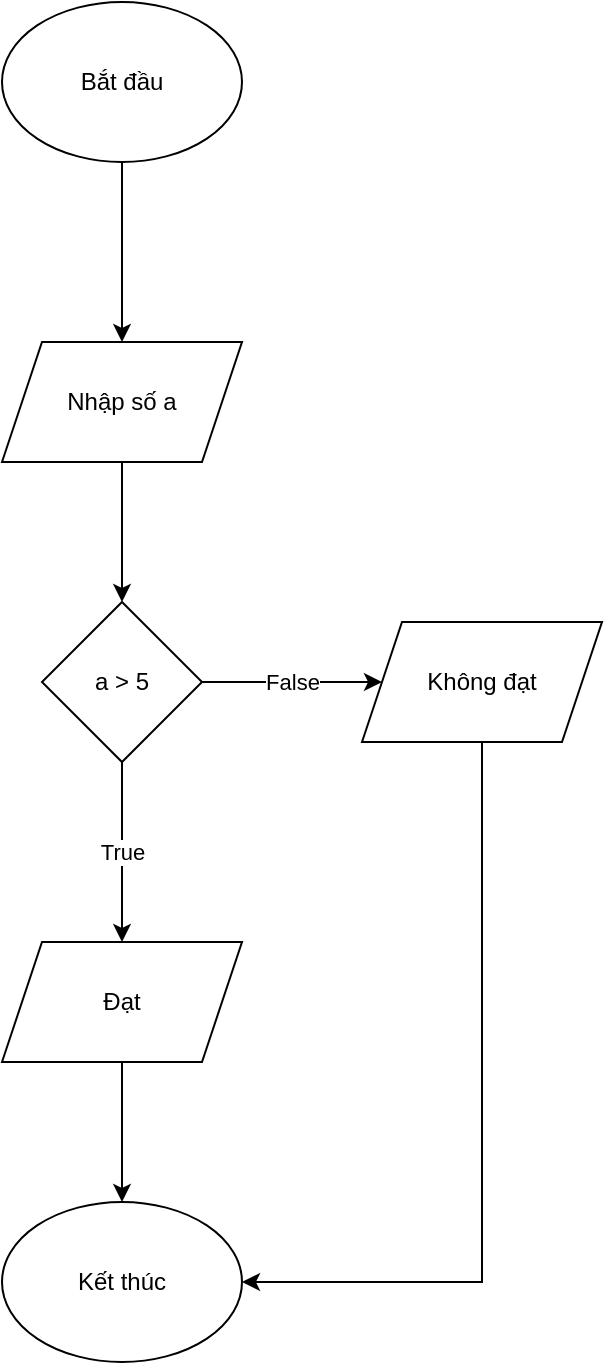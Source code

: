 <mxfile version="24.7.17">
  <diagram id="C5RBs43oDa-KdzZeNtuy" name="Page-1">
    <mxGraphModel dx="1050" dy="621" grid="1" gridSize="10" guides="1" tooltips="1" connect="1" arrows="1" fold="1" page="1" pageScale="1" pageWidth="827" pageHeight="1169" math="0" shadow="0">
      <root>
        <mxCell id="WIyWlLk6GJQsqaUBKTNV-0" />
        <mxCell id="WIyWlLk6GJQsqaUBKTNV-1" parent="WIyWlLk6GJQsqaUBKTNV-0" />
        <mxCell id="TzIOdkJ-UoNxj0PpSzTC-2" value="" style="edgeStyle=orthogonalEdgeStyle;rounded=0;orthogonalLoop=1;jettySize=auto;html=1;" edge="1" parent="WIyWlLk6GJQsqaUBKTNV-1" source="TzIOdkJ-UoNxj0PpSzTC-0" target="TzIOdkJ-UoNxj0PpSzTC-1">
          <mxGeometry relative="1" as="geometry" />
        </mxCell>
        <mxCell id="TzIOdkJ-UoNxj0PpSzTC-0" value="Bắt đầu" style="ellipse;whiteSpace=wrap;html=1;" vertex="1" parent="WIyWlLk6GJQsqaUBKTNV-1">
          <mxGeometry x="350" y="280" width="120" height="80" as="geometry" />
        </mxCell>
        <mxCell id="TzIOdkJ-UoNxj0PpSzTC-4" value="" style="edgeStyle=orthogonalEdgeStyle;rounded=0;orthogonalLoop=1;jettySize=auto;html=1;" edge="1" parent="WIyWlLk6GJQsqaUBKTNV-1" source="TzIOdkJ-UoNxj0PpSzTC-1" target="TzIOdkJ-UoNxj0PpSzTC-3">
          <mxGeometry relative="1" as="geometry" />
        </mxCell>
        <mxCell id="TzIOdkJ-UoNxj0PpSzTC-1" value="Nhập số a" style="shape=parallelogram;perimeter=parallelogramPerimeter;whiteSpace=wrap;html=1;fixedSize=1;" vertex="1" parent="WIyWlLk6GJQsqaUBKTNV-1">
          <mxGeometry x="350" y="450" width="120" height="60" as="geometry" />
        </mxCell>
        <mxCell id="TzIOdkJ-UoNxj0PpSzTC-8" value="False" style="edgeStyle=orthogonalEdgeStyle;rounded=0;orthogonalLoop=1;jettySize=auto;html=1;" edge="1" parent="WIyWlLk6GJQsqaUBKTNV-1" source="TzIOdkJ-UoNxj0PpSzTC-3" target="TzIOdkJ-UoNxj0PpSzTC-7">
          <mxGeometry relative="1" as="geometry" />
        </mxCell>
        <mxCell id="TzIOdkJ-UoNxj0PpSzTC-10" value="True" style="edgeStyle=orthogonalEdgeStyle;rounded=0;orthogonalLoop=1;jettySize=auto;html=1;" edge="1" parent="WIyWlLk6GJQsqaUBKTNV-1" source="TzIOdkJ-UoNxj0PpSzTC-3" target="TzIOdkJ-UoNxj0PpSzTC-9">
          <mxGeometry relative="1" as="geometry" />
        </mxCell>
        <mxCell id="TzIOdkJ-UoNxj0PpSzTC-3" value="a &amp;gt; 5" style="rhombus;whiteSpace=wrap;html=1;" vertex="1" parent="WIyWlLk6GJQsqaUBKTNV-1">
          <mxGeometry x="370" y="580" width="80" height="80" as="geometry" />
        </mxCell>
        <mxCell id="TzIOdkJ-UoNxj0PpSzTC-7" value="Không đạt" style="shape=parallelogram;perimeter=parallelogramPerimeter;whiteSpace=wrap;html=1;fixedSize=1;" vertex="1" parent="WIyWlLk6GJQsqaUBKTNV-1">
          <mxGeometry x="530" y="590" width="120" height="60" as="geometry" />
        </mxCell>
        <mxCell id="TzIOdkJ-UoNxj0PpSzTC-9" value="Đạt" style="shape=parallelogram;perimeter=parallelogramPerimeter;whiteSpace=wrap;html=1;fixedSize=1;" vertex="1" parent="WIyWlLk6GJQsqaUBKTNV-1">
          <mxGeometry x="350" y="750" width="120" height="60" as="geometry" />
        </mxCell>
        <mxCell id="TzIOdkJ-UoNxj0PpSzTC-11" value="Kết thúc" style="ellipse;whiteSpace=wrap;html=1;" vertex="1" parent="WIyWlLk6GJQsqaUBKTNV-1">
          <mxGeometry x="350" y="880" width="120" height="80" as="geometry" />
        </mxCell>
        <mxCell id="TzIOdkJ-UoNxj0PpSzTC-12" value="" style="endArrow=classic;html=1;rounded=0;exitX=0.5;exitY=1;exitDx=0;exitDy=0;entryX=0.5;entryY=0;entryDx=0;entryDy=0;" edge="1" parent="WIyWlLk6GJQsqaUBKTNV-1" source="TzIOdkJ-UoNxj0PpSzTC-9" target="TzIOdkJ-UoNxj0PpSzTC-11">
          <mxGeometry width="50" height="50" relative="1" as="geometry">
            <mxPoint x="390" y="950" as="sourcePoint" />
            <mxPoint x="440" y="900" as="targetPoint" />
          </mxGeometry>
        </mxCell>
        <mxCell id="TzIOdkJ-UoNxj0PpSzTC-13" value="" style="endArrow=classic;html=1;rounded=0;exitX=0.5;exitY=1;exitDx=0;exitDy=0;entryX=1;entryY=0.5;entryDx=0;entryDy=0;" edge="1" parent="WIyWlLk6GJQsqaUBKTNV-1" source="TzIOdkJ-UoNxj0PpSzTC-7" target="TzIOdkJ-UoNxj0PpSzTC-11">
          <mxGeometry width="50" height="50" relative="1" as="geometry">
            <mxPoint x="420" y="820" as="sourcePoint" />
            <mxPoint x="420" y="890" as="targetPoint" />
            <Array as="points">
              <mxPoint x="590" y="920" />
            </Array>
          </mxGeometry>
        </mxCell>
      </root>
    </mxGraphModel>
  </diagram>
</mxfile>

